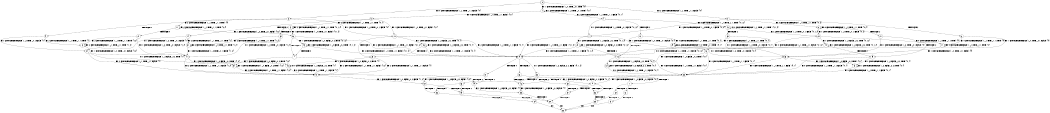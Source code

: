 digraph BCG {
size = "7, 10.5";
center = TRUE;
node [shape = circle];
0 [peripheries = 2];
0 -> 1 [label = "EX !1 !ATOMIC_EXCH_BRANCH (1, +0, TRUE, +0, 1, TRUE) !{0}"];
0 -> 2 [label = "EX !2 !ATOMIC_EXCH_BRANCH (1, +1, TRUE, +1, 1, FALSE) !{0}"];
0 -> 3 [label = "EX !0 !ATOMIC_EXCH_BRANCH (1, +1, TRUE, +1, 1, FALSE) !{0}"];
1 -> 4 [label = "EX !2 !ATOMIC_EXCH_BRANCH (1, +1, TRUE, +1, 1, FALSE) !{0, 1}"];
1 -> 5 [label = "EX !0 !ATOMIC_EXCH_BRANCH (1, +1, TRUE, +1, 1, FALSE) !{0, 1}"];
1 -> 1 [label = "EX !1 !ATOMIC_EXCH_BRANCH (1, +0, TRUE, +0, 1, TRUE) !{0, 1}"];
2 -> 6 [label = "TERMINATE !2"];
2 -> 7 [label = "EX !1 !ATOMIC_EXCH_BRANCH (1, +0, TRUE, +0, 1, FALSE) !{0, 2}"];
2 -> 8 [label = "EX !0 !ATOMIC_EXCH_BRANCH (1, +1, TRUE, +1, 1, TRUE) !{0, 2}"];
3 -> 9 [label = "TERMINATE !0"];
3 -> 10 [label = "EX !1 !ATOMIC_EXCH_BRANCH (1, +0, TRUE, +0, 1, FALSE) !{0}"];
3 -> 11 [label = "EX !2 !ATOMIC_EXCH_BRANCH (1, +1, TRUE, +1, 1, TRUE) !{0}"];
4 -> 12 [label = "TERMINATE !2"];
4 -> 13 [label = "EX !0 !ATOMIC_EXCH_BRANCH (1, +1, TRUE, +1, 1, TRUE) !{0, 1, 2}"];
4 -> 7 [label = "EX !1 !ATOMIC_EXCH_BRANCH (1, +0, TRUE, +0, 1, FALSE) !{0, 1, 2}"];
5 -> 14 [label = "TERMINATE !0"];
5 -> 15 [label = "EX !2 !ATOMIC_EXCH_BRANCH (1, +1, TRUE, +1, 1, TRUE) !{0, 1}"];
5 -> 10 [label = "EX !1 !ATOMIC_EXCH_BRANCH (1, +0, TRUE, +0, 1, FALSE) !{0, 1}"];
6 -> 16 [label = "EX !1 !ATOMIC_EXCH_BRANCH (1, +0, TRUE, +0, 1, FALSE) !{0}"];
6 -> 17 [label = "EX !0 !ATOMIC_EXCH_BRANCH (1, +1, TRUE, +1, 1, TRUE) !{0}"];
7 -> 18 [label = "TERMINATE !2"];
7 -> 19 [label = "EX !0 !ATOMIC_EXCH_BRANCH (1, +1, TRUE, +1, 1, FALSE) !{0, 1, 2}"];
7 -> 20 [label = "EX !1 !ATOMIC_EXCH_BRANCH (1, +0, FALSE, +0, 2, TRUE) !{0, 1, 2}"];
8 -> 21 [label = "TERMINATE !2"];
8 -> 22 [label = "EX !1 !ATOMIC_EXCH_BRANCH (1, +0, TRUE, +0, 1, FALSE) !{0, 2}"];
8 -> 8 [label = "EX !0 !ATOMIC_EXCH_BRANCH (1, +1, TRUE, +1, 1, TRUE) !{0, 2}"];
9 -> 23 [label = "EX !2 !ATOMIC_EXCH_BRANCH (1, +1, TRUE, +1, 1, TRUE) !{1}"];
9 -> 24 [label = "EX !1 !ATOMIC_EXCH_BRANCH (1, +0, TRUE, +0, 1, FALSE) !{1}"];
10 -> 25 [label = "TERMINATE !0"];
10 -> 19 [label = "EX !2 !ATOMIC_EXCH_BRANCH (1, +1, TRUE, +1, 1, FALSE) !{0, 1}"];
10 -> 26 [label = "EX !1 !ATOMIC_EXCH_BRANCH (1, +0, FALSE, +0, 2, TRUE) !{0, 1}"];
11 -> 27 [label = "TERMINATE !0"];
11 -> 28 [label = "EX !1 !ATOMIC_EXCH_BRANCH (1, +0, TRUE, +0, 1, FALSE) !{0, 2}"];
11 -> 11 [label = "EX !2 !ATOMIC_EXCH_BRANCH (1, +1, TRUE, +1, 1, TRUE) !{0, 2}"];
12 -> 29 [label = "EX !0 !ATOMIC_EXCH_BRANCH (1, +1, TRUE, +1, 1, TRUE) !{0, 1}"];
12 -> 16 [label = "EX !1 !ATOMIC_EXCH_BRANCH (1, +0, TRUE, +0, 1, FALSE) !{0, 1}"];
13 -> 30 [label = "TERMINATE !2"];
13 -> 22 [label = "EX !1 !ATOMIC_EXCH_BRANCH (1, +0, TRUE, +0, 1, FALSE) !{0, 1, 2}"];
13 -> 13 [label = "EX !0 !ATOMIC_EXCH_BRANCH (1, +1, TRUE, +1, 1, TRUE) !{0, 1, 2}"];
14 -> 31 [label = "EX !2 !ATOMIC_EXCH_BRANCH (1, +1, TRUE, +1, 1, TRUE) !{1}"];
14 -> 24 [label = "EX !1 !ATOMIC_EXCH_BRANCH (1, +0, TRUE, +0, 1, FALSE) !{1}"];
15 -> 32 [label = "TERMINATE !0"];
15 -> 15 [label = "EX !2 !ATOMIC_EXCH_BRANCH (1, +1, TRUE, +1, 1, TRUE) !{0, 1, 2}"];
15 -> 28 [label = "EX !1 !ATOMIC_EXCH_BRANCH (1, +0, TRUE, +0, 1, FALSE) !{0, 1, 2}"];
16 -> 33 [label = "EX !0 !ATOMIC_EXCH_BRANCH (1, +1, TRUE, +1, 1, FALSE) !{0, 1}"];
16 -> 34 [label = "EX !1 !ATOMIC_EXCH_BRANCH (1, +0, FALSE, +0, 2, TRUE) !{0, 1}"];
17 -> 35 [label = "EX !1 !ATOMIC_EXCH_BRANCH (1, +0, TRUE, +0, 1, FALSE) !{0}"];
17 -> 17 [label = "EX !0 !ATOMIC_EXCH_BRANCH (1, +1, TRUE, +1, 1, TRUE) !{0}"];
18 -> 33 [label = "EX !0 !ATOMIC_EXCH_BRANCH (1, +1, TRUE, +1, 1, FALSE) !{0, 1}"];
18 -> 34 [label = "EX !1 !ATOMIC_EXCH_BRANCH (1, +0, FALSE, +0, 2, TRUE) !{0, 1}"];
19 -> 36 [label = "TERMINATE !2"];
19 -> 37 [label = "TERMINATE !0"];
19 -> 38 [label = "EX !1 !ATOMIC_EXCH_BRANCH (1, +0, FALSE, +0, 2, FALSE) !{0, 1, 2}"];
20 -> 18 [label = "TERMINATE !2"];
20 -> 19 [label = "EX !0 !ATOMIC_EXCH_BRANCH (1, +1, TRUE, +1, 1, FALSE) !{0, 1, 2}"];
20 -> 20 [label = "EX !1 !ATOMIC_EXCH_BRANCH (1, +0, FALSE, +0, 2, TRUE) !{0, 1, 2}"];
21 -> 35 [label = "EX !1 !ATOMIC_EXCH_BRANCH (1, +0, TRUE, +0, 1, FALSE) !{0}"];
21 -> 17 [label = "EX !0 !ATOMIC_EXCH_BRANCH (1, +1, TRUE, +1, 1, TRUE) !{0}"];
22 -> 39 [label = "TERMINATE !2"];
22 -> 40 [label = "EX !1 !ATOMIC_EXCH_BRANCH (1, +0, FALSE, +0, 2, TRUE) !{0, 1, 2}"];
22 -> 19 [label = "EX !0 !ATOMIC_EXCH_BRANCH (1, +1, TRUE, +1, 1, FALSE) !{0, 1, 2}"];
23 -> 41 [label = "EX !1 !ATOMIC_EXCH_BRANCH (1, +0, TRUE, +0, 1, FALSE) !{1, 2}"];
23 -> 23 [label = "EX !2 !ATOMIC_EXCH_BRANCH (1, +1, TRUE, +1, 1, TRUE) !{1, 2}"];
24 -> 42 [label = "EX !2 !ATOMIC_EXCH_BRANCH (1, +1, TRUE, +1, 1, FALSE) !{1}"];
24 -> 43 [label = "EX !1 !ATOMIC_EXCH_BRANCH (1, +0, FALSE, +0, 2, TRUE) !{1}"];
25 -> 42 [label = "EX !2 !ATOMIC_EXCH_BRANCH (1, +1, TRUE, +1, 1, FALSE) !{1}"];
25 -> 43 [label = "EX !1 !ATOMIC_EXCH_BRANCH (1, +0, FALSE, +0, 2, TRUE) !{1}"];
26 -> 25 [label = "TERMINATE !0"];
26 -> 19 [label = "EX !2 !ATOMIC_EXCH_BRANCH (1, +1, TRUE, +1, 1, FALSE) !{0, 1}"];
26 -> 26 [label = "EX !1 !ATOMIC_EXCH_BRANCH (1, +0, FALSE, +0, 2, TRUE) !{0, 1}"];
27 -> 41 [label = "EX !1 !ATOMIC_EXCH_BRANCH (1, +0, TRUE, +0, 1, FALSE) !{1, 2}"];
27 -> 23 [label = "EX !2 !ATOMIC_EXCH_BRANCH (1, +1, TRUE, +1, 1, TRUE) !{1, 2}"];
28 -> 44 [label = "TERMINATE !0"];
28 -> 19 [label = "EX !2 !ATOMIC_EXCH_BRANCH (1, +1, TRUE, +1, 1, FALSE) !{0, 1, 2}"];
28 -> 45 [label = "EX !1 !ATOMIC_EXCH_BRANCH (1, +0, FALSE, +0, 2, TRUE) !{0, 1, 2}"];
29 -> 35 [label = "EX !1 !ATOMIC_EXCH_BRANCH (1, +0, TRUE, +0, 1, FALSE) !{0, 1}"];
29 -> 29 [label = "EX !0 !ATOMIC_EXCH_BRANCH (1, +1, TRUE, +1, 1, TRUE) !{0, 1}"];
30 -> 35 [label = "EX !1 !ATOMIC_EXCH_BRANCH (1, +0, TRUE, +0, 1, FALSE) !{0, 1}"];
30 -> 29 [label = "EX !0 !ATOMIC_EXCH_BRANCH (1, +1, TRUE, +1, 1, TRUE) !{0, 1}"];
31 -> 31 [label = "EX !2 !ATOMIC_EXCH_BRANCH (1, +1, TRUE, +1, 1, TRUE) !{1, 2}"];
31 -> 41 [label = "EX !1 !ATOMIC_EXCH_BRANCH (1, +0, TRUE, +0, 1, FALSE) !{1, 2}"];
32 -> 31 [label = "EX !2 !ATOMIC_EXCH_BRANCH (1, +1, TRUE, +1, 1, TRUE) !{1, 2}"];
32 -> 41 [label = "EX !1 !ATOMIC_EXCH_BRANCH (1, +0, TRUE, +0, 1, FALSE) !{1, 2}"];
33 -> 46 [label = "TERMINATE !0"];
33 -> 47 [label = "EX !1 !ATOMIC_EXCH_BRANCH (1, +0, FALSE, +0, 2, FALSE) !{0, 1}"];
34 -> 33 [label = "EX !0 !ATOMIC_EXCH_BRANCH (1, +1, TRUE, +1, 1, FALSE) !{0, 1}"];
34 -> 34 [label = "EX !1 !ATOMIC_EXCH_BRANCH (1, +0, FALSE, +0, 2, TRUE) !{0, 1}"];
35 -> 48 [label = "EX !1 !ATOMIC_EXCH_BRANCH (1, +0, FALSE, +0, 2, TRUE) !{0, 1}"];
35 -> 33 [label = "EX !0 !ATOMIC_EXCH_BRANCH (1, +1, TRUE, +1, 1, FALSE) !{0, 1}"];
36 -> 46 [label = "TERMINATE !0"];
36 -> 47 [label = "EX !1 !ATOMIC_EXCH_BRANCH (1, +0, FALSE, +0, 2, FALSE) !{0, 1}"];
37 -> 49 [label = "TERMINATE !2"];
37 -> 50 [label = "EX !1 !ATOMIC_EXCH_BRANCH (1, +0, FALSE, +0, 2, FALSE) !{1, 2}"];
38 -> 51 [label = "TERMINATE !1"];
38 -> 52 [label = "TERMINATE !2"];
38 -> 53 [label = "TERMINATE !0"];
39 -> 48 [label = "EX !1 !ATOMIC_EXCH_BRANCH (1, +0, FALSE, +0, 2, TRUE) !{0, 1}"];
39 -> 33 [label = "EX !0 !ATOMIC_EXCH_BRANCH (1, +1, TRUE, +1, 1, FALSE) !{0, 1}"];
40 -> 39 [label = "TERMINATE !2"];
40 -> 40 [label = "EX !1 !ATOMIC_EXCH_BRANCH (1, +0, FALSE, +0, 2, TRUE) !{0, 1, 2}"];
40 -> 19 [label = "EX !0 !ATOMIC_EXCH_BRANCH (1, +1, TRUE, +1, 1, FALSE) !{0, 1, 2}"];
41 -> 42 [label = "EX !2 !ATOMIC_EXCH_BRANCH (1, +1, TRUE, +1, 1, FALSE) !{1, 2}"];
41 -> 54 [label = "EX !1 !ATOMIC_EXCH_BRANCH (1, +0, FALSE, +0, 2, TRUE) !{1, 2}"];
42 -> 49 [label = "TERMINATE !2"];
42 -> 50 [label = "EX !1 !ATOMIC_EXCH_BRANCH (1, +0, FALSE, +0, 2, FALSE) !{1, 2}"];
43 -> 42 [label = "EX !2 !ATOMIC_EXCH_BRANCH (1, +1, TRUE, +1, 1, FALSE) !{1}"];
43 -> 43 [label = "EX !1 !ATOMIC_EXCH_BRANCH (1, +0, FALSE, +0, 2, TRUE) !{1}"];
44 -> 42 [label = "EX !2 !ATOMIC_EXCH_BRANCH (1, +1, TRUE, +1, 1, FALSE) !{1, 2}"];
44 -> 54 [label = "EX !1 !ATOMIC_EXCH_BRANCH (1, +0, FALSE, +0, 2, TRUE) !{1, 2}"];
45 -> 44 [label = "TERMINATE !0"];
45 -> 19 [label = "EX !2 !ATOMIC_EXCH_BRANCH (1, +1, TRUE, +1, 1, FALSE) !{0, 1, 2}"];
45 -> 45 [label = "EX !1 !ATOMIC_EXCH_BRANCH (1, +0, FALSE, +0, 2, TRUE) !{0, 1, 2}"];
46 -> 55 [label = "EX !1 !ATOMIC_EXCH_BRANCH (1, +0, FALSE, +0, 2, FALSE) !{1}"];
47 -> 56 [label = "TERMINATE !1"];
47 -> 57 [label = "TERMINATE !0"];
48 -> 48 [label = "EX !1 !ATOMIC_EXCH_BRANCH (1, +0, FALSE, +0, 2, TRUE) !{0, 1}"];
48 -> 33 [label = "EX !0 !ATOMIC_EXCH_BRANCH (1, +1, TRUE, +1, 1, FALSE) !{0, 1}"];
49 -> 55 [label = "EX !1 !ATOMIC_EXCH_BRANCH (1, +0, FALSE, +0, 2, FALSE) !{1}"];
50 -> 58 [label = "TERMINATE !1"];
50 -> 59 [label = "TERMINATE !2"];
51 -> 60 [label = "TERMINATE !2"];
51 -> 61 [label = "TERMINATE !0"];
52 -> 56 [label = "TERMINATE !1"];
52 -> 57 [label = "TERMINATE !0"];
53 -> 58 [label = "TERMINATE !1"];
53 -> 59 [label = "TERMINATE !2"];
54 -> 42 [label = "EX !2 !ATOMIC_EXCH_BRANCH (1, +1, TRUE, +1, 1, FALSE) !{1, 2}"];
54 -> 54 [label = "EX !1 !ATOMIC_EXCH_BRANCH (1, +0, FALSE, +0, 2, TRUE) !{1, 2}"];
55 -> 62 [label = "TERMINATE !1"];
56 -> 63 [label = "TERMINATE !0"];
57 -> 62 [label = "TERMINATE !1"];
58 -> 64 [label = "TERMINATE !2"];
59 -> 62 [label = "TERMINATE !1"];
60 -> 63 [label = "TERMINATE !0"];
61 -> 65 [label = "TERMINATE !2"];
62 -> 66 [label = "exit"];
63 -> 66 [label = "exit"];
64 -> 66 [label = "exit"];
65 -> 66 [label = "exit"];
}
